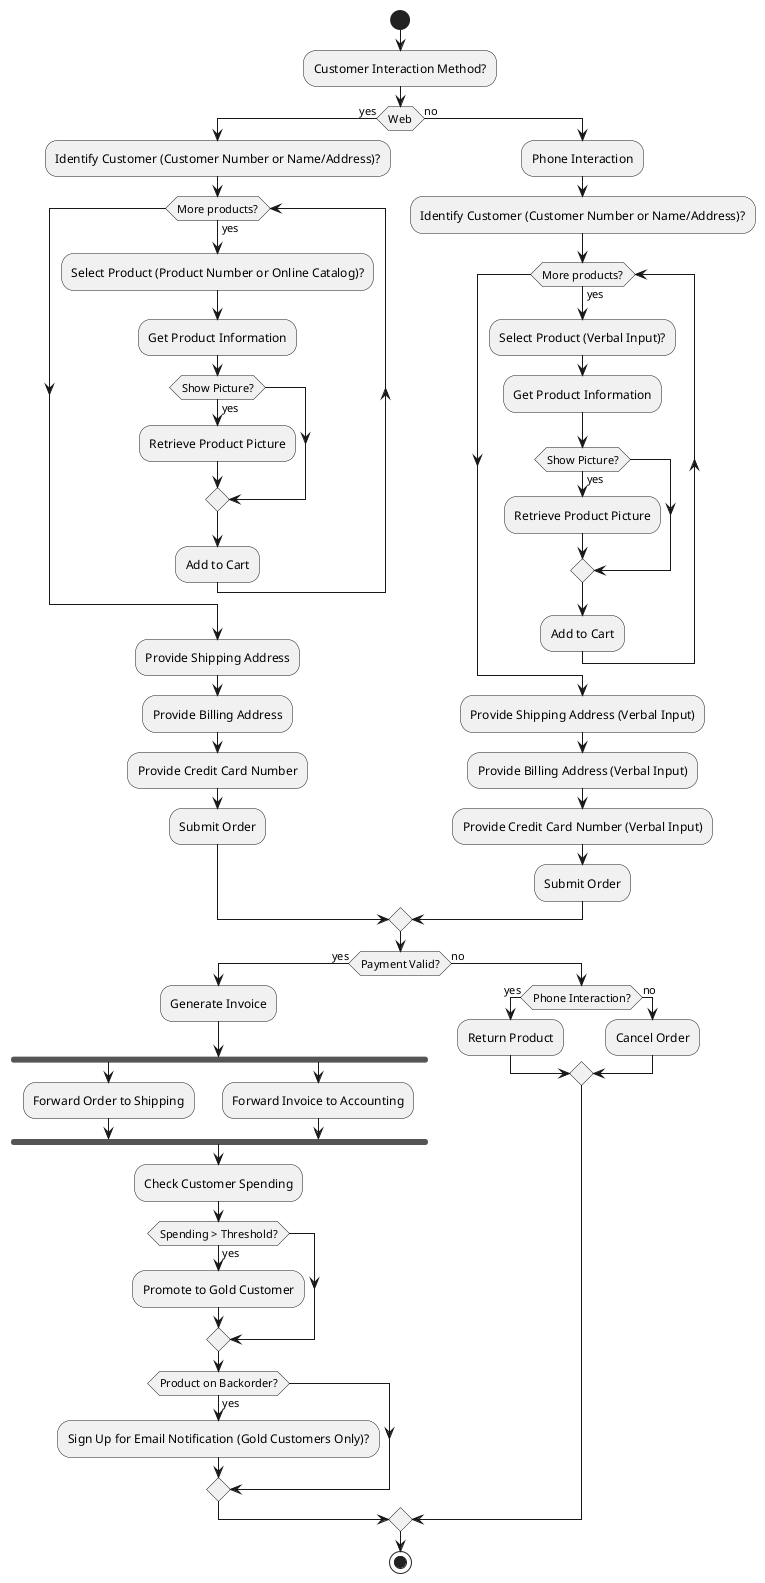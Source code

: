 @startuml
start

:Customer Interaction Method?;
if (Web) then (yes)
    :Identify Customer (Customer Number or Name/Address)?;
    while (More products?) is (yes)
        :Select Product (Product Number or Online Catalog)?;
        :Get Product Information;
        if (Show Picture?) then (yes)
            :Retrieve Product Picture;
        endif
        :Add to Cart;
    endwhile
    :Provide Shipping Address;
    :Provide Billing Address;
    :Provide Credit Card Number;
    :Submit Order;
else (no)
    :Phone Interaction;
    :Identify Customer (Customer Number or Name/Address)?;
    while (More products?) is (yes)
        :Select Product (Verbal Input)?;
        :Get Product Information;
        if (Show Picture?) then (yes)
            :Retrieve Product Picture;
        endif
        :Add to Cart;
    endwhile
    :Provide Shipping Address (Verbal Input);
    :Provide Billing Address (Verbal Input);
    :Provide Credit Card Number (Verbal Input);
    :Submit Order;
endif

if (Payment Valid?) then (yes)
    :Generate Invoice;
    fork
        :Forward Order to Shipping;
    fork again
        :Forward Invoice to Accounting;
    end fork
    :Check Customer Spending;
    if (Spending > Threshold?) then (yes)
        :Promote to Gold Customer;
    endif
    if (Product on Backorder?) then (yes)
        :Sign Up for Email Notification (Gold Customers Only)?;
    endif
else (no)
    if (Phone Interaction?) then (yes)
        :Return Product;
    else (no)
        :Cancel Order;
    endif
endif

stop
@enduml